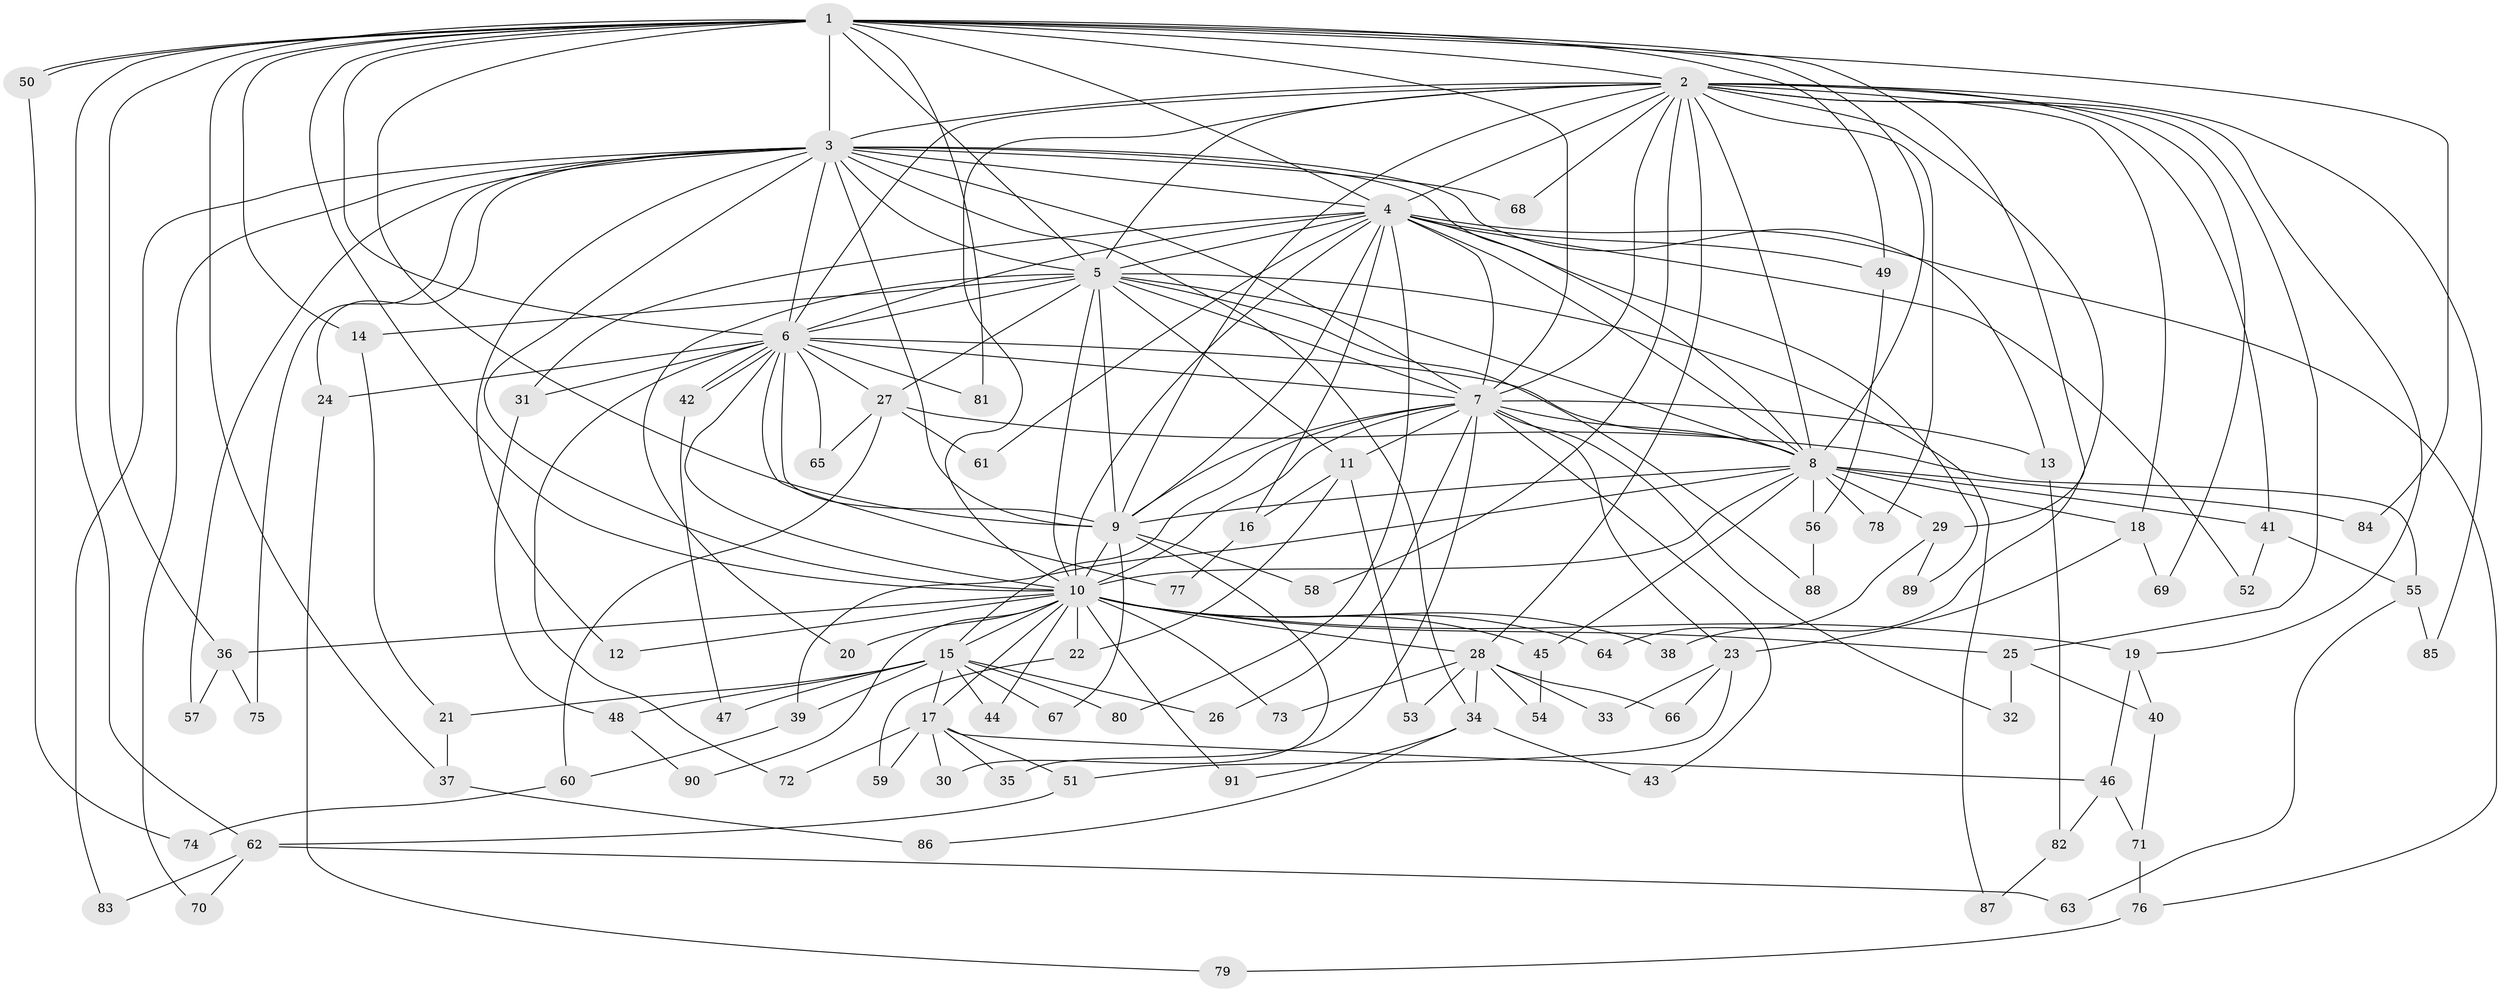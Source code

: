 // Generated by graph-tools (version 1.1) at 2025/46/03/09/25 04:46:37]
// undirected, 91 vertices, 207 edges
graph export_dot {
graph [start="1"]
  node [color=gray90,style=filled];
  1;
  2;
  3;
  4;
  5;
  6;
  7;
  8;
  9;
  10;
  11;
  12;
  13;
  14;
  15;
  16;
  17;
  18;
  19;
  20;
  21;
  22;
  23;
  24;
  25;
  26;
  27;
  28;
  29;
  30;
  31;
  32;
  33;
  34;
  35;
  36;
  37;
  38;
  39;
  40;
  41;
  42;
  43;
  44;
  45;
  46;
  47;
  48;
  49;
  50;
  51;
  52;
  53;
  54;
  55;
  56;
  57;
  58;
  59;
  60;
  61;
  62;
  63;
  64;
  65;
  66;
  67;
  68;
  69;
  70;
  71;
  72;
  73;
  74;
  75;
  76;
  77;
  78;
  79;
  80;
  81;
  82;
  83;
  84;
  85;
  86;
  87;
  88;
  89;
  90;
  91;
  1 -- 2;
  1 -- 3;
  1 -- 4;
  1 -- 5;
  1 -- 6;
  1 -- 7;
  1 -- 8;
  1 -- 9;
  1 -- 10;
  1 -- 14;
  1 -- 29;
  1 -- 36;
  1 -- 37;
  1 -- 49;
  1 -- 50;
  1 -- 50;
  1 -- 62;
  1 -- 81;
  1 -- 84;
  2 -- 3;
  2 -- 4;
  2 -- 5;
  2 -- 6;
  2 -- 7;
  2 -- 8;
  2 -- 9;
  2 -- 10;
  2 -- 18;
  2 -- 19;
  2 -- 25;
  2 -- 28;
  2 -- 38;
  2 -- 41;
  2 -- 58;
  2 -- 68;
  2 -- 69;
  2 -- 78;
  2 -- 85;
  3 -- 4;
  3 -- 5;
  3 -- 6;
  3 -- 7;
  3 -- 8;
  3 -- 9;
  3 -- 10;
  3 -- 12;
  3 -- 13;
  3 -- 24;
  3 -- 34;
  3 -- 57;
  3 -- 68;
  3 -- 70;
  3 -- 75;
  3 -- 83;
  4 -- 5;
  4 -- 6;
  4 -- 7;
  4 -- 8;
  4 -- 9;
  4 -- 10;
  4 -- 16;
  4 -- 31;
  4 -- 49;
  4 -- 52;
  4 -- 61;
  4 -- 76;
  4 -- 80;
  4 -- 89;
  5 -- 6;
  5 -- 7;
  5 -- 8;
  5 -- 9;
  5 -- 10;
  5 -- 11;
  5 -- 14;
  5 -- 20;
  5 -- 27;
  5 -- 87;
  5 -- 88;
  6 -- 7;
  6 -- 8;
  6 -- 9;
  6 -- 10;
  6 -- 24;
  6 -- 27;
  6 -- 31;
  6 -- 42;
  6 -- 42;
  6 -- 65;
  6 -- 72;
  6 -- 77;
  6 -- 81;
  7 -- 8;
  7 -- 9;
  7 -- 10;
  7 -- 11;
  7 -- 13;
  7 -- 15;
  7 -- 23;
  7 -- 26;
  7 -- 32;
  7 -- 35;
  7 -- 43;
  8 -- 9;
  8 -- 10;
  8 -- 18;
  8 -- 29;
  8 -- 39;
  8 -- 41;
  8 -- 45;
  8 -- 56;
  8 -- 78;
  8 -- 84;
  9 -- 10;
  9 -- 30;
  9 -- 58;
  9 -- 67;
  10 -- 12;
  10 -- 15;
  10 -- 17;
  10 -- 19;
  10 -- 20;
  10 -- 22;
  10 -- 25;
  10 -- 28;
  10 -- 36;
  10 -- 38;
  10 -- 44;
  10 -- 45;
  10 -- 64;
  10 -- 73;
  10 -- 90;
  10 -- 91;
  11 -- 16;
  11 -- 22;
  11 -- 53;
  13 -- 82;
  14 -- 21;
  15 -- 17;
  15 -- 21;
  15 -- 26;
  15 -- 39;
  15 -- 44;
  15 -- 47;
  15 -- 48;
  15 -- 67;
  15 -- 80;
  16 -- 77;
  17 -- 30;
  17 -- 35;
  17 -- 46;
  17 -- 51;
  17 -- 59;
  17 -- 72;
  18 -- 23;
  18 -- 69;
  19 -- 40;
  19 -- 46;
  21 -- 37;
  22 -- 59;
  23 -- 33;
  23 -- 51;
  23 -- 66;
  24 -- 79;
  25 -- 32;
  25 -- 40;
  27 -- 55;
  27 -- 60;
  27 -- 61;
  27 -- 65;
  28 -- 33;
  28 -- 34;
  28 -- 53;
  28 -- 54;
  28 -- 66;
  28 -- 73;
  29 -- 64;
  29 -- 89;
  31 -- 48;
  34 -- 43;
  34 -- 86;
  34 -- 91;
  36 -- 57;
  36 -- 75;
  37 -- 86;
  39 -- 60;
  40 -- 71;
  41 -- 52;
  41 -- 55;
  42 -- 47;
  45 -- 54;
  46 -- 71;
  46 -- 82;
  48 -- 90;
  49 -- 56;
  50 -- 74;
  51 -- 62;
  55 -- 63;
  55 -- 85;
  56 -- 88;
  60 -- 74;
  62 -- 63;
  62 -- 70;
  62 -- 83;
  71 -- 76;
  76 -- 79;
  82 -- 87;
}
